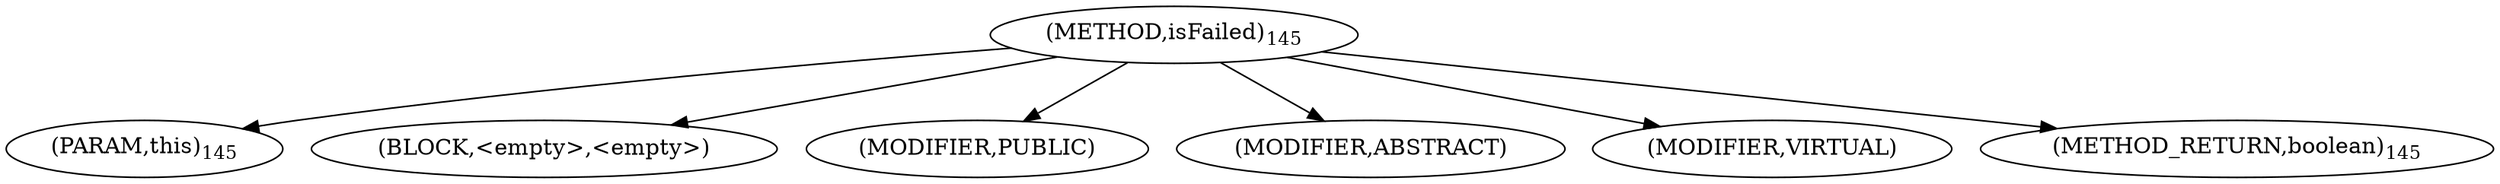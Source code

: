 digraph "isFailed" {  
"126" [label = <(METHOD,isFailed)<SUB>145</SUB>> ]
"127" [label = <(PARAM,this)<SUB>145</SUB>> ]
"128" [label = <(BLOCK,&lt;empty&gt;,&lt;empty&gt;)> ]
"129" [label = <(MODIFIER,PUBLIC)> ]
"130" [label = <(MODIFIER,ABSTRACT)> ]
"131" [label = <(MODIFIER,VIRTUAL)> ]
"132" [label = <(METHOD_RETURN,boolean)<SUB>145</SUB>> ]
  "126" -> "127" 
  "126" -> "128" 
  "126" -> "129" 
  "126" -> "130" 
  "126" -> "131" 
  "126" -> "132" 
}
